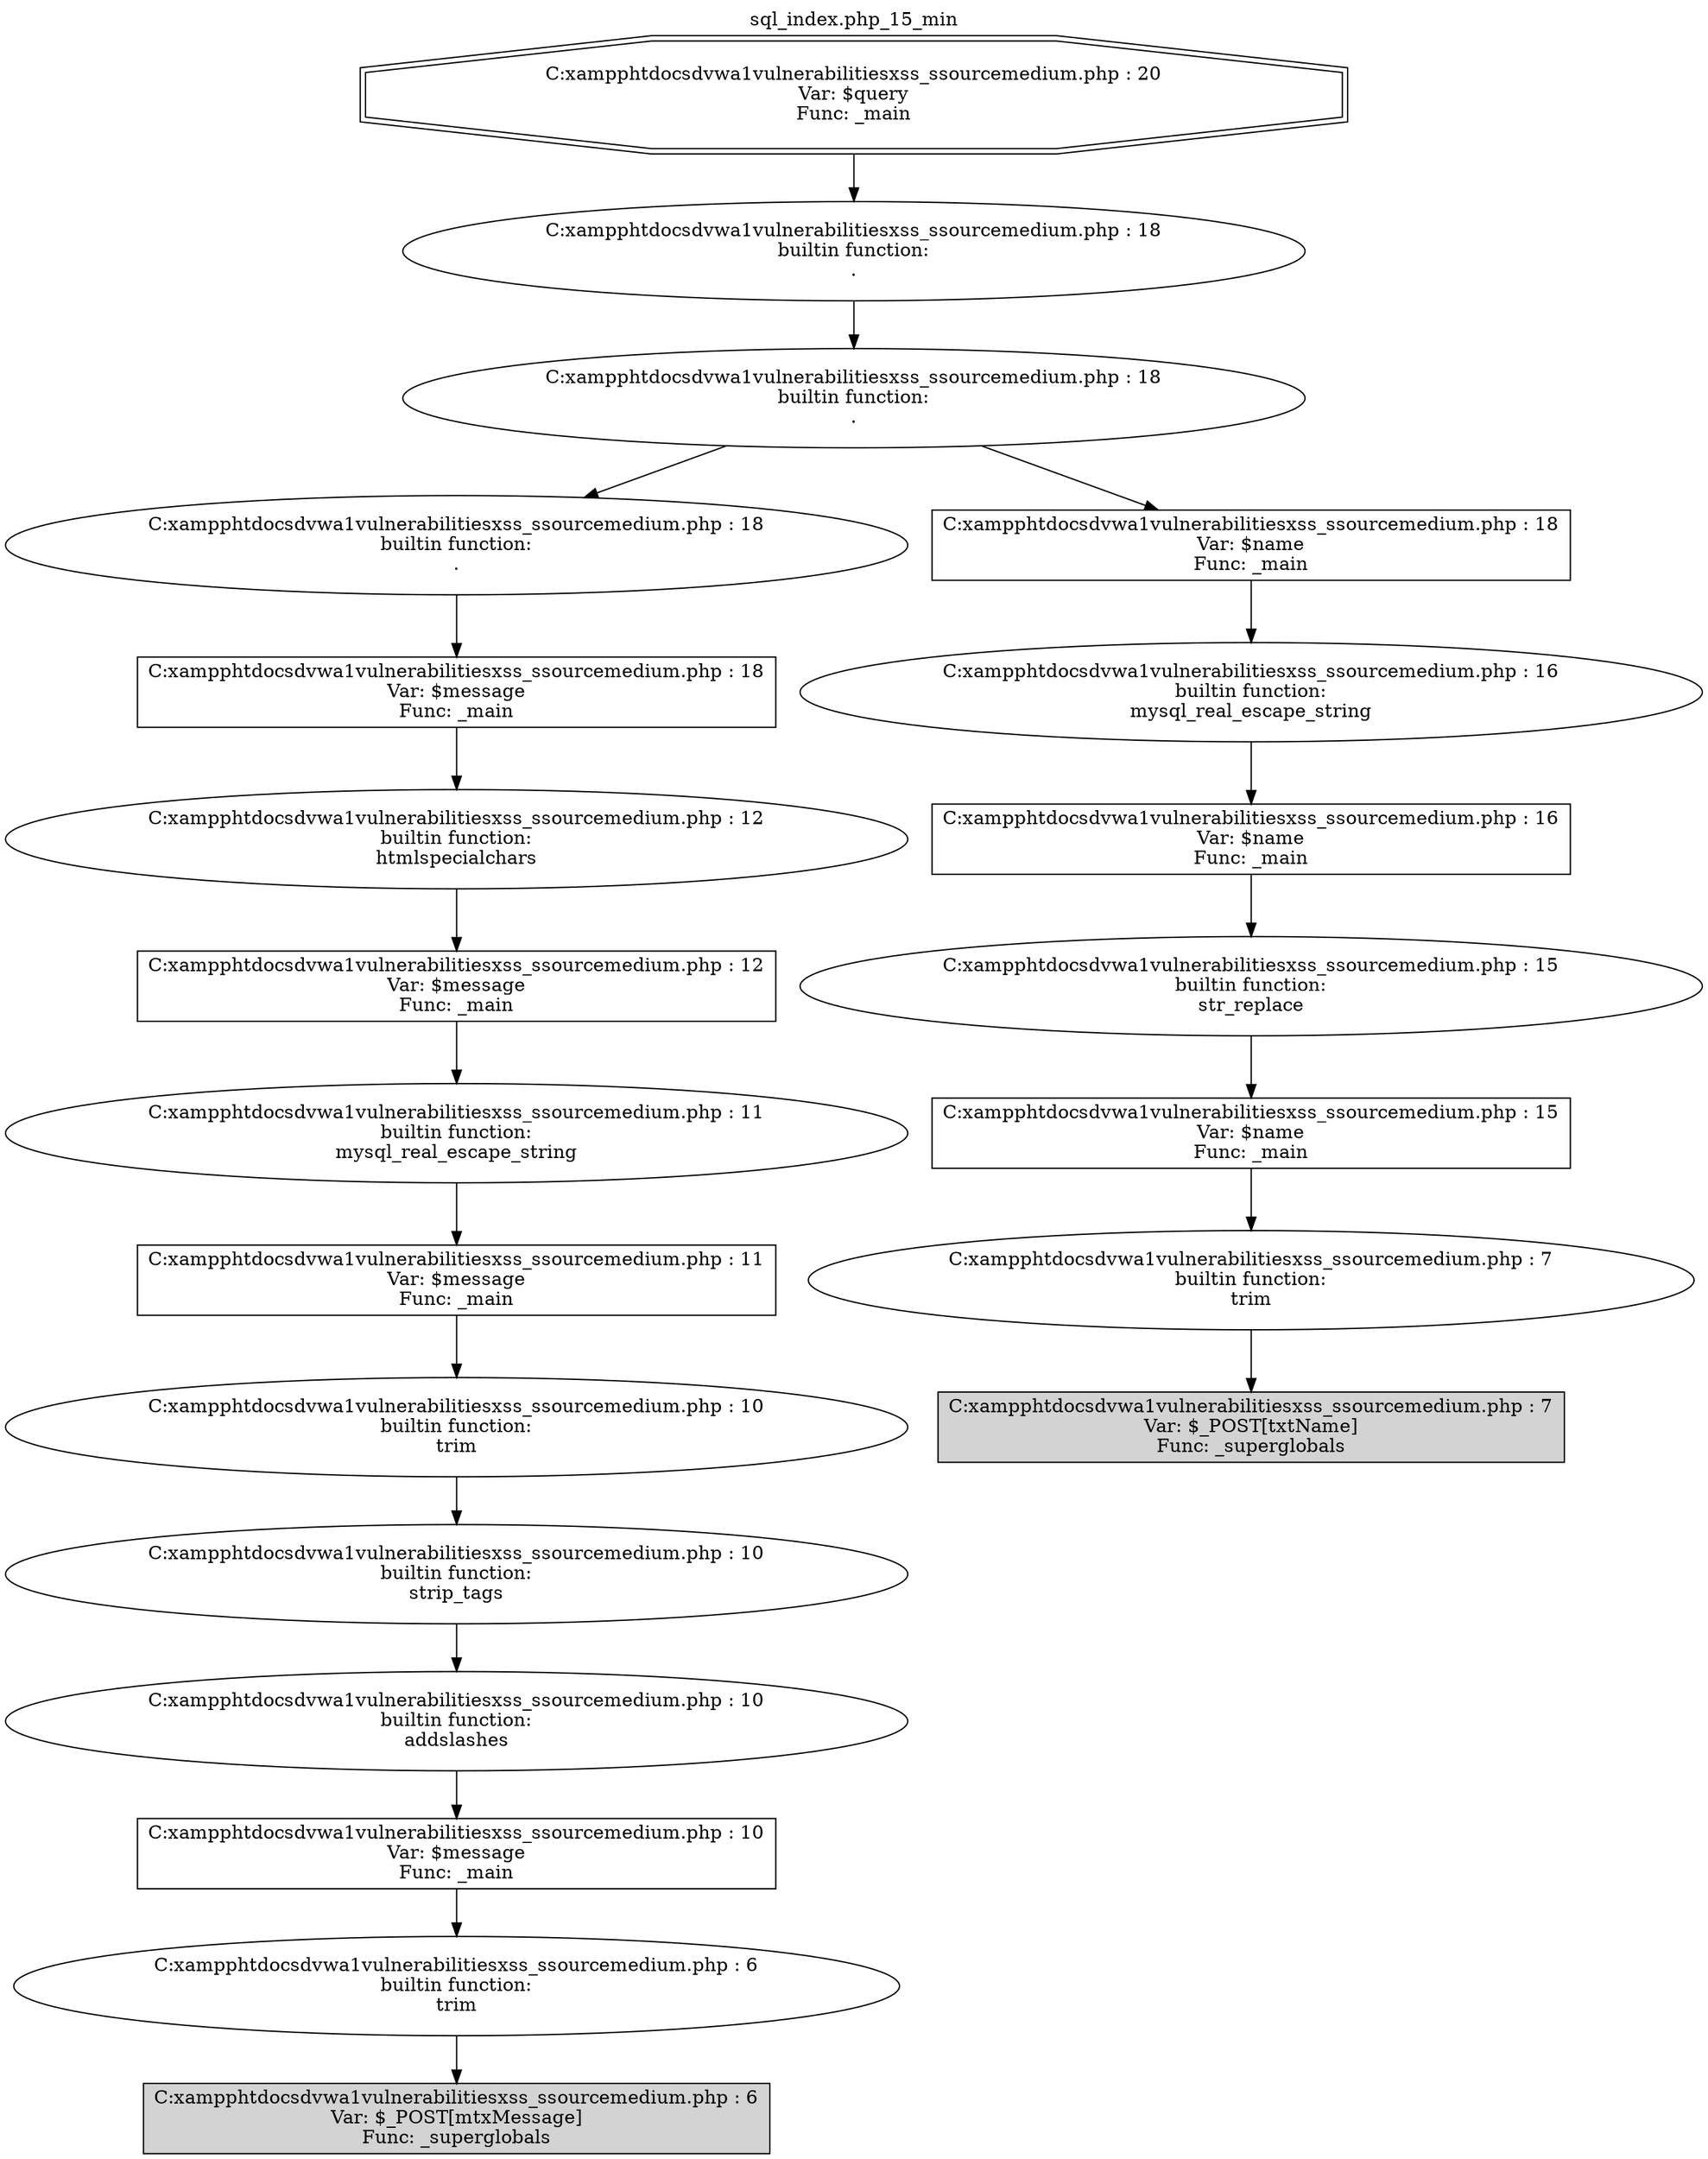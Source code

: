 digraph cfg {
  label="sql_index.php_15_min";
  labelloc=t;
  n1 [shape=doubleoctagon, label="C:\xampp\htdocs\dvwa1\vulnerabilities\xss_s\source\medium.php : 20\nVar: $query\nFunc: _main\n"];
  n2 [shape=ellipse, label="C:\xampp\htdocs\dvwa1\vulnerabilities\xss_s\source\medium.php : 18\nbuiltin function:\n.\n"];
  n3 [shape=ellipse, label="C:\xampp\htdocs\dvwa1\vulnerabilities\xss_s\source\medium.php : 18\nbuiltin function:\n.\n"];
  n4 [shape=ellipse, label="C:\xampp\htdocs\dvwa1\vulnerabilities\xss_s\source\medium.php : 18\nbuiltin function:\n.\n"];
  n5 [shape=box, label="C:\xampp\htdocs\dvwa1\vulnerabilities\xss_s\source\medium.php : 18\nVar: $message\nFunc: _main\n"];
  n6 [shape=ellipse, label="C:\xampp\htdocs\dvwa1\vulnerabilities\xss_s\source\medium.php : 12\nbuiltin function:\nhtmlspecialchars\n"];
  n7 [shape=box, label="C:\xampp\htdocs\dvwa1\vulnerabilities\xss_s\source\medium.php : 12\nVar: $message\nFunc: _main\n"];
  n8 [shape=ellipse, label="C:\xampp\htdocs\dvwa1\vulnerabilities\xss_s\source\medium.php : 11\nbuiltin function:\nmysql_real_escape_string\n"];
  n9 [shape=box, label="C:\xampp\htdocs\dvwa1\vulnerabilities\xss_s\source\medium.php : 11\nVar: $message\nFunc: _main\n"];
  n10 [shape=ellipse, label="C:\xampp\htdocs\dvwa1\vulnerabilities\xss_s\source\medium.php : 10\nbuiltin function:\ntrim\n"];
  n11 [shape=ellipse, label="C:\xampp\htdocs\dvwa1\vulnerabilities\xss_s\source\medium.php : 10\nbuiltin function:\nstrip_tags\n"];
  n12 [shape=ellipse, label="C:\xampp\htdocs\dvwa1\vulnerabilities\xss_s\source\medium.php : 10\nbuiltin function:\naddslashes\n"];
  n13 [shape=box, label="C:\xampp\htdocs\dvwa1\vulnerabilities\xss_s\source\medium.php : 10\nVar: $message\nFunc: _main\n"];
  n14 [shape=ellipse, label="C:\xampp\htdocs\dvwa1\vulnerabilities\xss_s\source\medium.php : 6\nbuiltin function:\ntrim\n"];
  n15 [shape=box, label="C:\xampp\htdocs\dvwa1\vulnerabilities\xss_s\source\medium.php : 6\nVar: $_POST[mtxMessage]\nFunc: _superglobals\n",style=filled];
  n16 [shape=box, label="C:\xampp\htdocs\dvwa1\vulnerabilities\xss_s\source\medium.php : 18\nVar: $name\nFunc: _main\n"];
  n17 [shape=ellipse, label="C:\xampp\htdocs\dvwa1\vulnerabilities\xss_s\source\medium.php : 16\nbuiltin function:\nmysql_real_escape_string\n"];
  n18 [shape=box, label="C:\xampp\htdocs\dvwa1\vulnerabilities\xss_s\source\medium.php : 16\nVar: $name\nFunc: _main\n"];
  n19 [shape=ellipse, label="C:\xampp\htdocs\dvwa1\vulnerabilities\xss_s\source\medium.php : 15\nbuiltin function:\nstr_replace\n"];
  n20 [shape=box, label="C:\xampp\htdocs\dvwa1\vulnerabilities\xss_s\source\medium.php : 15\nVar: $name\nFunc: _main\n"];
  n21 [shape=ellipse, label="C:\xampp\htdocs\dvwa1\vulnerabilities\xss_s\source\medium.php : 7\nbuiltin function:\ntrim\n"];
  n22 [shape=box, label="C:\xampp\htdocs\dvwa1\vulnerabilities\xss_s\source\medium.php : 7\nVar: $_POST[txtName]\nFunc: _superglobals\n",style=filled];
  n1 -> n2;
  n2 -> n3;
  n3 -> n4;
  n3 -> n16;
  n4 -> n5;
  n5 -> n6;
  n6 -> n7;
  n7 -> n8;
  n8 -> n9;
  n9 -> n10;
  n10 -> n11;
  n11 -> n12;
  n12 -> n13;
  n13 -> n14;
  n14 -> n15;
  n16 -> n17;
  n17 -> n18;
  n18 -> n19;
  n19 -> n20;
  n20 -> n21;
  n21 -> n22;
}
